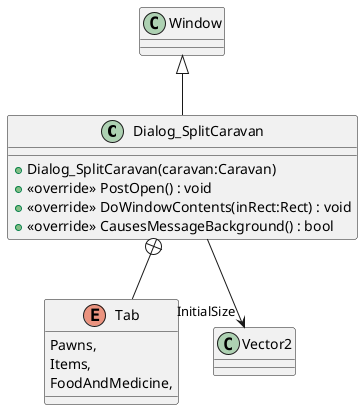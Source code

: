 @startuml
class Dialog_SplitCaravan {
    + Dialog_SplitCaravan(caravan:Caravan)
    + <<override>> PostOpen() : void
    + <<override>> DoWindowContents(inRect:Rect) : void
    + <<override>> CausesMessageBackground() : bool
}
enum Tab {
    Pawns,
    Items,
    FoodAndMedicine,
}
Window <|-- Dialog_SplitCaravan
Dialog_SplitCaravan --> "InitialSize" Vector2
Dialog_SplitCaravan +-- Tab
@enduml
